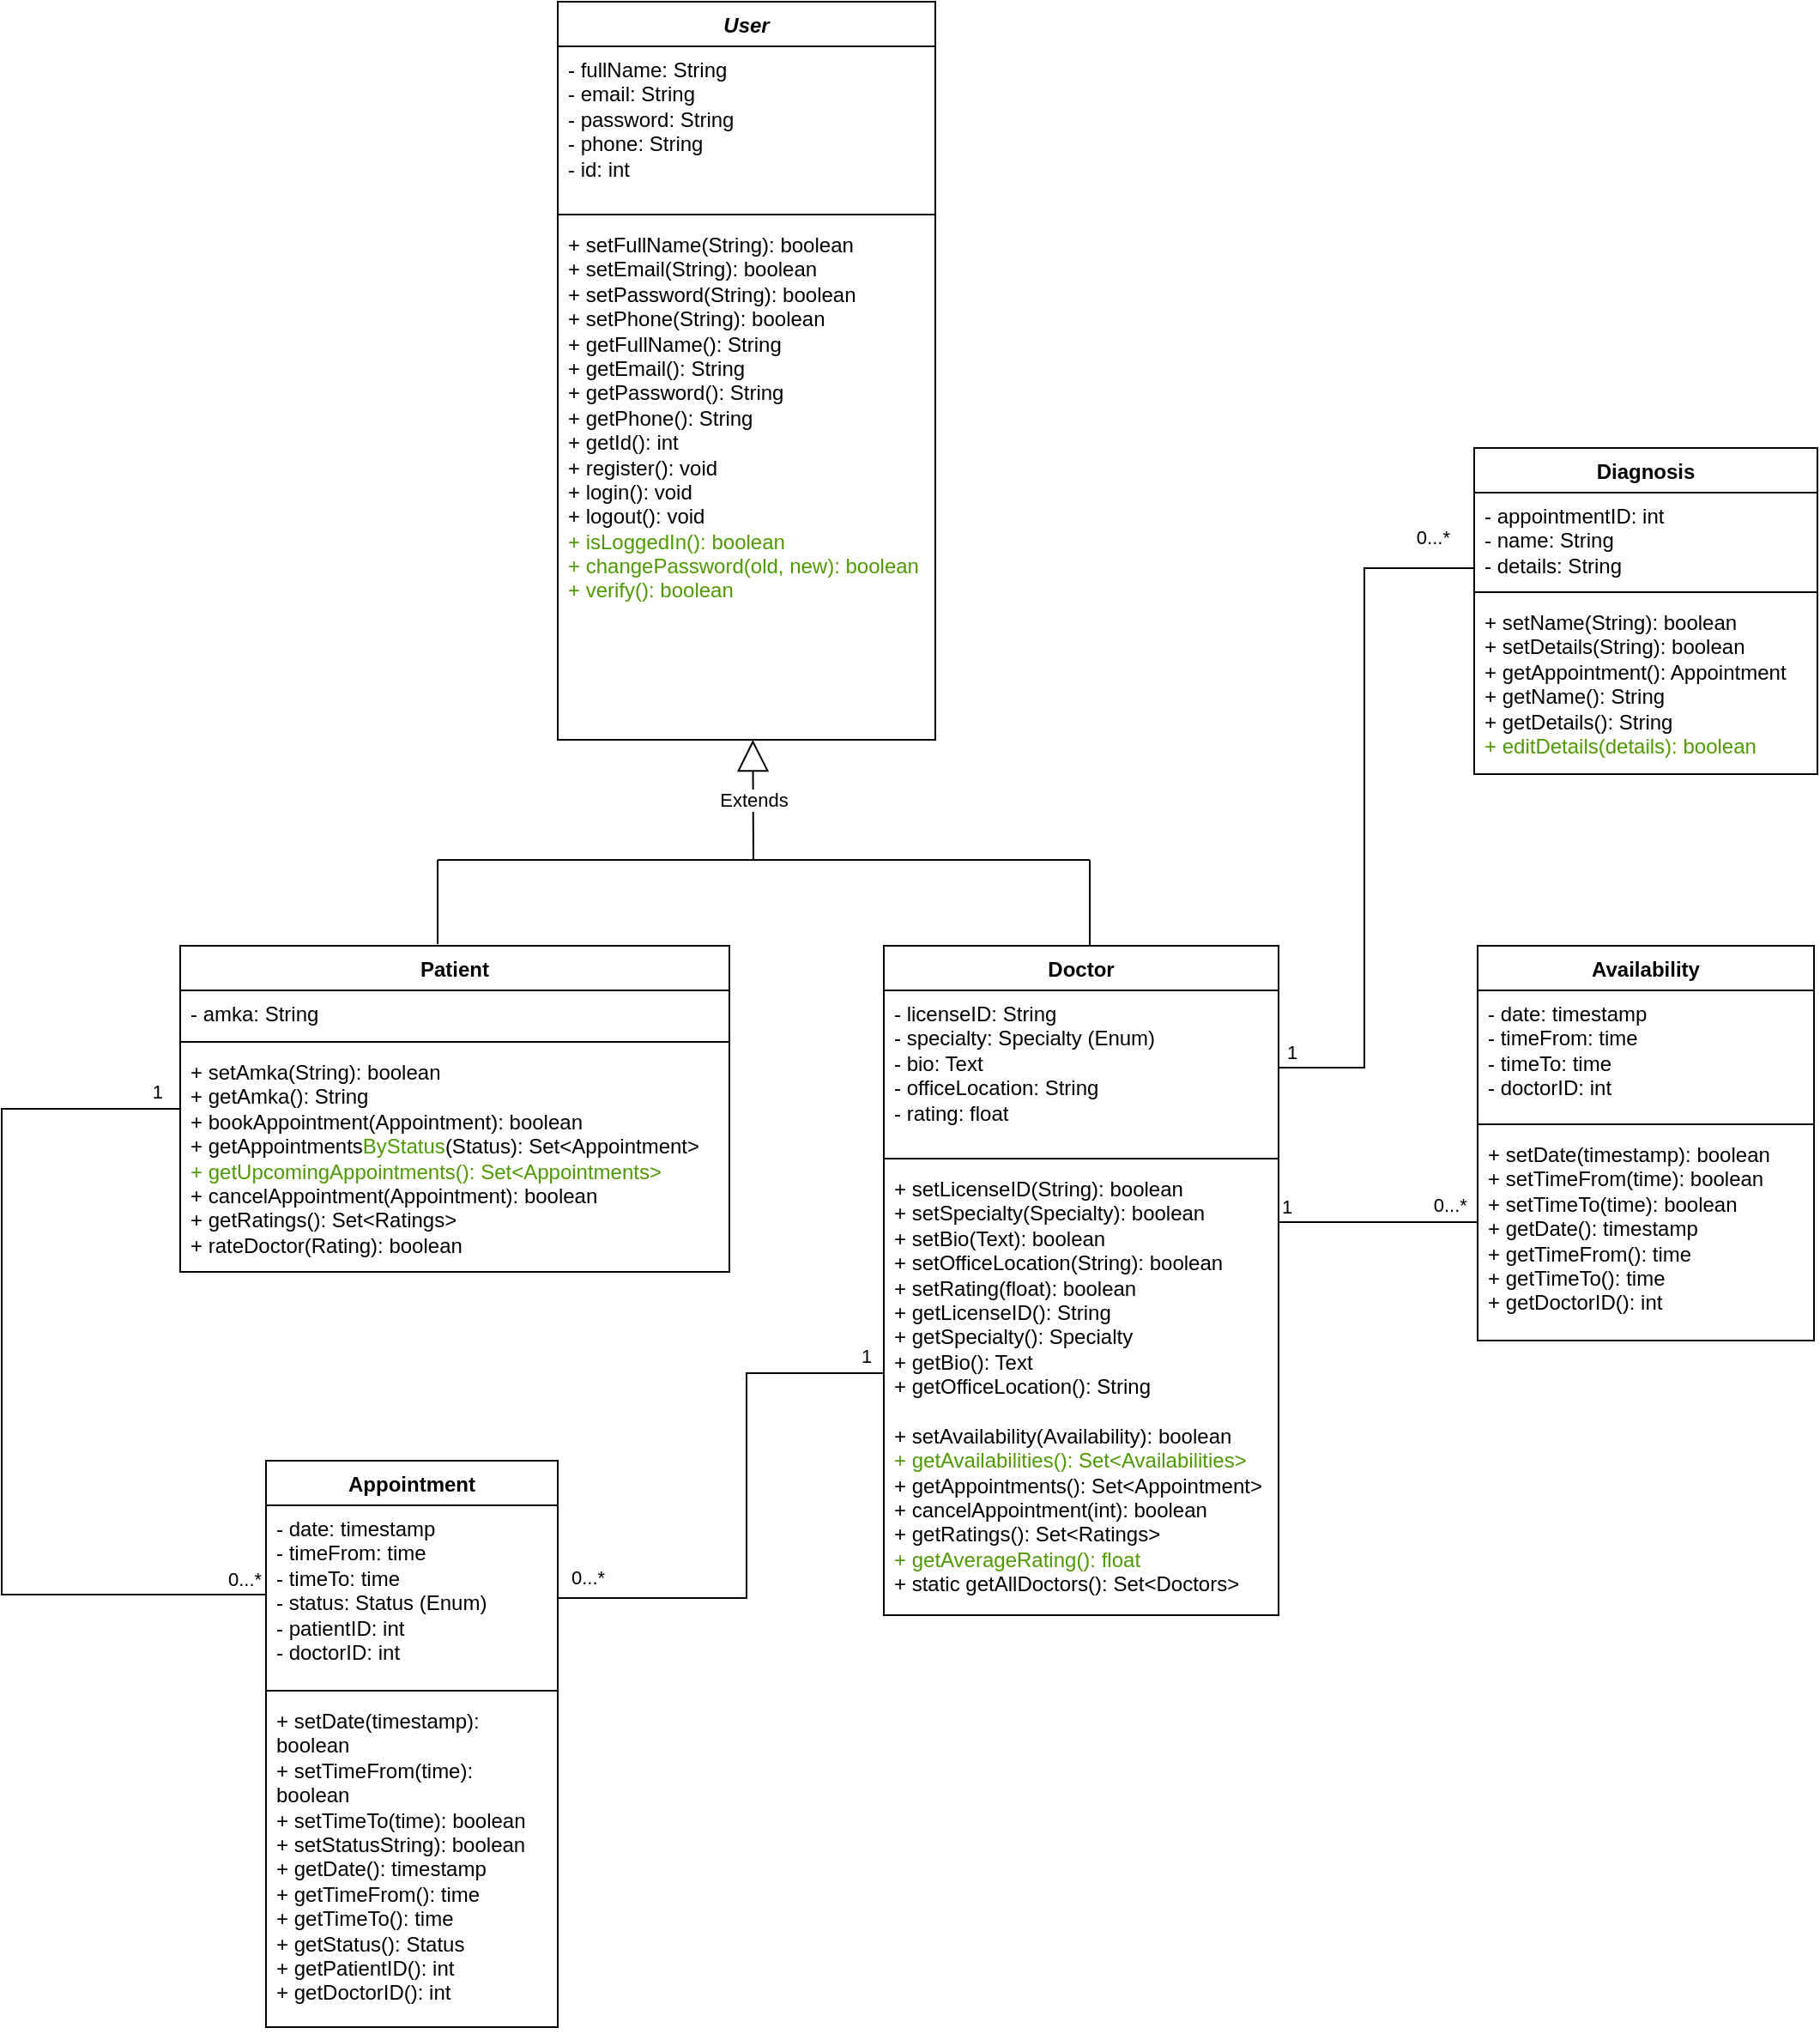 <mxfile>
    <diagram name="Σελίδα-1" id="ma7eOHYsg1zkFZsJwAv3">
        <mxGraphModel dx="2012" dy="2287" grid="1" gridSize="10" guides="1" tooltips="1" connect="1" arrows="1" fold="1" page="1" pageScale="1" pageWidth="827" pageHeight="1169" math="0" shadow="0">
            <root>
                <mxCell id="0"/>
                <mxCell id="1" parent="0"/>
                <mxCell id="nEy-xEynWaODndx7Sjhn-1" value="&lt;i&gt;User&lt;/i&gt;" style="swimlane;fontStyle=1;align=center;verticalAlign=top;childLayout=stackLayout;horizontal=1;startSize=26;horizontalStack=0;resizeParent=1;resizeParentMax=0;resizeLast=0;collapsible=1;marginBottom=0;whiteSpace=wrap;html=1;" parent="1" vertex="1">
                    <mxGeometry x="-120" y="-60" width="220" height="430" as="geometry">
                        <mxRectangle x="-120" y="40" width="70" height="30" as="alternateBounds"/>
                    </mxGeometry>
                </mxCell>
                <mxCell id="nEy-xEynWaODndx7Sjhn-2" value="- fullName: String&lt;div&gt;- email: String&lt;/div&gt;&lt;div&gt;- password: String&lt;/div&gt;&lt;div&gt;- phone: String&lt;/div&gt;&lt;div&gt;- id: int&lt;/div&gt;" style="text;strokeColor=none;fillColor=none;align=left;verticalAlign=top;spacingLeft=4;spacingRight=4;overflow=hidden;rotatable=0;points=[[0,0.5],[1,0.5]];portConstraint=eastwest;whiteSpace=wrap;html=1;" parent="nEy-xEynWaODndx7Sjhn-1" vertex="1">
                    <mxGeometry y="26" width="220" height="94" as="geometry"/>
                </mxCell>
                <mxCell id="nEy-xEynWaODndx7Sjhn-3" value="" style="line;strokeWidth=1;fillColor=none;align=left;verticalAlign=middle;spacingTop=-1;spacingLeft=3;spacingRight=3;rotatable=0;labelPosition=right;points=[];portConstraint=eastwest;strokeColor=inherit;" parent="nEy-xEynWaODndx7Sjhn-1" vertex="1">
                    <mxGeometry y="120" width="220" height="8" as="geometry"/>
                </mxCell>
                <mxCell id="nEy-xEynWaODndx7Sjhn-4" value="&lt;div&gt;+ setFullName(String): boolean&lt;/div&gt;&lt;div&gt;&lt;div&gt;+ setEmail(String): boolean&lt;/div&gt;&lt;/div&gt;&lt;div&gt;&lt;div&gt;+ setPassword(String): boolean&lt;/div&gt;&lt;/div&gt;&lt;div&gt;&lt;div&gt;+ setPhone(String): boolean&lt;/div&gt;&lt;/div&gt;&lt;div&gt;&lt;div&gt;+ getFullName(): String&lt;/div&gt;&lt;div&gt;+ getEmail(): String&lt;/div&gt;&lt;div&gt;+ getPassword(): String&lt;/div&gt;&lt;div&gt;+ getPhone(): String&lt;/div&gt;&lt;/div&gt;&lt;div&gt;+ getId(): int&lt;/div&gt;+ register(): void&lt;div&gt;+ login(): void&lt;div&gt;+ logout(): void&lt;/div&gt;&lt;div&gt;&lt;font style=&quot;color: rgb(77, 153, 0);&quot;&gt;+ isLoggedIn(): boolean&lt;/font&gt;&lt;/div&gt;&lt;div&gt;&lt;font style=&quot;color: rgb(77, 153, 0);&quot;&gt;+ changePassword(old, new): boolean&lt;/font&gt;&lt;/div&gt;&lt;div&gt;&lt;font color=&quot;#4d9900&quot;&gt;+ verify(): boolean&lt;br&gt;&lt;/font&gt;&lt;div&gt;&lt;br&gt;&lt;/div&gt;&lt;/div&gt;&lt;/div&gt;" style="text;strokeColor=none;fillColor=none;align=left;verticalAlign=top;spacingLeft=4;spacingRight=4;overflow=hidden;rotatable=0;points=[[0,0.5],[1,0.5]];portConstraint=eastwest;whiteSpace=wrap;html=1;" parent="nEy-xEynWaODndx7Sjhn-1" vertex="1">
                    <mxGeometry y="128" width="220" height="302" as="geometry"/>
                </mxCell>
                <mxCell id="nEy-xEynWaODndx7Sjhn-5" value="Doctor" style="swimlane;fontStyle=1;align=center;verticalAlign=top;childLayout=stackLayout;horizontal=1;startSize=26;horizontalStack=0;resizeParent=1;resizeParentMax=0;resizeLast=0;collapsible=1;marginBottom=0;whiteSpace=wrap;html=1;" parent="1" vertex="1">
                    <mxGeometry x="70" y="490" width="230" height="390" as="geometry"/>
                </mxCell>
                <mxCell id="nEy-xEynWaODndx7Sjhn-6" value="- licenseID: String&lt;div&gt;- specialty: Specialty (Enum)&lt;/div&gt;&lt;div&gt;- bio: Text&lt;/div&gt;&lt;div&gt;- officeLocation: String&lt;/div&gt;&lt;div&gt;- rating: float&lt;/div&gt;" style="text;strokeColor=none;fillColor=none;align=left;verticalAlign=top;spacingLeft=4;spacingRight=4;overflow=hidden;rotatable=0;points=[[0,0.5],[1,0.5]];portConstraint=eastwest;whiteSpace=wrap;html=1;" parent="nEy-xEynWaODndx7Sjhn-5" vertex="1">
                    <mxGeometry y="26" width="230" height="94" as="geometry"/>
                </mxCell>
                <mxCell id="nEy-xEynWaODndx7Sjhn-7" value="" style="line;strokeWidth=1;fillColor=none;align=left;verticalAlign=middle;spacingTop=-1;spacingLeft=3;spacingRight=3;rotatable=0;labelPosition=right;points=[];portConstraint=eastwest;strokeColor=inherit;" parent="nEy-xEynWaODndx7Sjhn-5" vertex="1">
                    <mxGeometry y="120" width="230" height="8" as="geometry"/>
                </mxCell>
                <mxCell id="nEy-xEynWaODndx7Sjhn-8" value="&lt;div&gt;&lt;div&gt;+ setLicenseID(String): boolean&lt;/div&gt;&lt;div&gt;+ setSpecialty(Specialty): boolean&lt;/div&gt;&lt;div&gt;+ setBio(Text):&amp;nbsp;&lt;span style=&quot;background-color: transparent; color: light-dark(rgb(0, 0, 0), rgb(255, 255, 255));&quot;&gt;boolean&lt;/span&gt;&lt;/div&gt;&lt;div&gt;+ setOfficeLocation(String):&amp;nbsp;&lt;span style=&quot;background-color: transparent; color: light-dark(rgb(0, 0, 0), rgb(255, 255, 255));&quot;&gt;boolean&lt;/span&gt;&lt;/div&gt;&lt;div&gt;+ setRating(float):&amp;nbsp;&lt;span style=&quot;background-color: transparent; color: light-dark(rgb(0, 0, 0), rgb(255, 255, 255));&quot;&gt;boolean&lt;/span&gt;&lt;/div&gt;&lt;div&gt;&lt;div&gt;+ getLicenseID(): String&lt;/div&gt;&lt;div&gt;+ getSpecialty(): Specialty&lt;/div&gt;&lt;div&gt;+ getBio(): Text&lt;/div&gt;&lt;div&gt;+ getOfficeLocation(): String&lt;/div&gt;&lt;/div&gt;&lt;/div&gt;&lt;div&gt;&lt;br&gt;&lt;/div&gt;+ setAvailability(Availability): boolean&lt;div&gt;&lt;font style=&quot;color: rgb(77, 153, 0);&quot;&gt;+ getAvailabilities(): Set&amp;lt;Availabilities&amp;gt;&lt;/font&gt;&lt;br&gt;&lt;div&gt;&lt;span style=&quot;background-color: transparent; color: light-dark(rgb(0, 0, 0), rgb(255, 255, 255));&quot;&gt;+ getAppointments(): Set&amp;lt;Appointment&amp;gt;&lt;/span&gt;&lt;div&gt;&lt;div&gt;+ cancelAppointment(int): boolean&lt;/div&gt;&lt;div&gt;+ getRatings(): Set&amp;lt;Ratings&amp;gt;&lt;/div&gt;&lt;/div&gt;&lt;/div&gt;&lt;div&gt;&lt;font style=&quot;color: rgb(77, 153, 0);&quot;&gt;+ getAverageRating(): float&lt;/font&gt;&lt;/div&gt;&lt;div&gt;+ static getAll&lt;span style=&quot;background-color: transparent; color: light-dark(rgb(0, 0, 0), rgb(255, 255, 255));&quot;&gt;Doctors(): Set&amp;lt;Doctors&amp;gt;&lt;/span&gt;&lt;/div&gt;&lt;/div&gt;" style="text;strokeColor=none;fillColor=none;align=left;verticalAlign=top;spacingLeft=4;spacingRight=4;overflow=hidden;rotatable=0;points=[[0,0.5],[1,0.5]];portConstraint=eastwest;whiteSpace=wrap;html=1;" parent="nEy-xEynWaODndx7Sjhn-5" vertex="1">
                    <mxGeometry y="128" width="230" height="262" as="geometry"/>
                </mxCell>
                <mxCell id="nEy-xEynWaODndx7Sjhn-9" value="Patient" style="swimlane;fontStyle=1;align=center;verticalAlign=top;childLayout=stackLayout;horizontal=1;startSize=26;horizontalStack=0;resizeParent=1;resizeParentMax=0;resizeLast=0;collapsible=1;marginBottom=0;whiteSpace=wrap;html=1;" parent="1" vertex="1">
                    <mxGeometry x="-340" y="490" width="320" height="190" as="geometry"/>
                </mxCell>
                <mxCell id="nEy-xEynWaODndx7Sjhn-10" value="- amka: String" style="text;strokeColor=none;fillColor=none;align=left;verticalAlign=top;spacingLeft=4;spacingRight=4;overflow=hidden;rotatable=0;points=[[0,0.5],[1,0.5]];portConstraint=eastwest;whiteSpace=wrap;html=1;" parent="nEy-xEynWaODndx7Sjhn-9" vertex="1">
                    <mxGeometry y="26" width="320" height="26" as="geometry"/>
                </mxCell>
                <mxCell id="nEy-xEynWaODndx7Sjhn-11" value="" style="line;strokeWidth=1;fillColor=none;align=left;verticalAlign=middle;spacingTop=-1;spacingLeft=3;spacingRight=3;rotatable=0;labelPosition=right;points=[];portConstraint=eastwest;strokeColor=inherit;" parent="nEy-xEynWaODndx7Sjhn-9" vertex="1">
                    <mxGeometry y="52" width="320" height="8" as="geometry"/>
                </mxCell>
                <mxCell id="nEy-xEynWaODndx7Sjhn-12" value="&lt;div&gt;&lt;div&gt;&lt;span style=&quot;background-color: transparent; color: light-dark(rgb(0, 0, 0), rgb(255, 255, 255));&quot;&gt;+ setAmka(String): boolean&lt;/span&gt;&lt;/div&gt;&lt;div&gt;&lt;div&gt;+ getAmka(): String&lt;/div&gt;&lt;/div&gt;&lt;/div&gt;&lt;div&gt;+ bookAppointment(Appointment): boolean&lt;/div&gt;&lt;div&gt;+ getAppointments&lt;font style=&quot;color: rgb(77, 153, 0);&quot;&gt;ByStatus&lt;/font&gt;(Status): Set&amp;lt;Appointment&amp;gt;&lt;/div&gt;&lt;div&gt;&lt;font style=&quot;color: rgb(77, 153, 0);&quot;&gt;+ getUpcomingAppointments(): Set&amp;lt;Appointments&amp;gt;&lt;/font&gt;&lt;/div&gt;&lt;div&gt;&lt;div&gt;+ cancelAppointment(Appointment): boolean&lt;/div&gt;&lt;/div&gt;&lt;div&gt;&lt;span style=&quot;background-color: transparent; color: light-dark(rgb(0, 0, 0), rgb(255, 255, 255));&quot;&gt;+ getRatings(): Set&amp;lt;Ratings&amp;gt;&amp;nbsp;&lt;/span&gt;&lt;/div&gt;&lt;div&gt;+ rateDoctor(Rating): boolean&lt;/div&gt;" style="text;strokeColor=none;fillColor=none;align=left;verticalAlign=top;spacingLeft=4;spacingRight=4;overflow=hidden;rotatable=0;points=[[0,0.5],[1,0.5]];portConstraint=eastwest;whiteSpace=wrap;html=1;" parent="nEy-xEynWaODndx7Sjhn-9" vertex="1">
                    <mxGeometry y="60" width="320" height="130" as="geometry"/>
                </mxCell>
                <mxCell id="nEy-xEynWaODndx7Sjhn-13" value="Appointment" style="swimlane;fontStyle=1;align=center;verticalAlign=top;childLayout=stackLayout;horizontal=1;startSize=26;horizontalStack=0;resizeParent=1;resizeParentMax=0;resizeLast=0;collapsible=1;marginBottom=0;whiteSpace=wrap;html=1;" parent="1" vertex="1">
                    <mxGeometry x="-290" y="790" width="170" height="330" as="geometry"/>
                </mxCell>
                <mxCell id="nEy-xEynWaODndx7Sjhn-14" value="- date: timestamp&lt;div&gt;- timeFrom: time&lt;/div&gt;&lt;div&gt;- timeTo: time&lt;/div&gt;&lt;div&gt;- status: Status (Enum)&lt;/div&gt;&lt;div&gt;- patientID: int&lt;/div&gt;&lt;div&gt;- doctorID: int&amp;nbsp;&lt;/div&gt;" style="text;strokeColor=none;fillColor=none;align=left;verticalAlign=top;spacingLeft=4;spacingRight=4;overflow=hidden;rotatable=0;points=[[0,0.5],[1,0.5]];portConstraint=eastwest;whiteSpace=wrap;html=1;" parent="nEy-xEynWaODndx7Sjhn-13" vertex="1">
                    <mxGeometry y="26" width="170" height="104" as="geometry"/>
                </mxCell>
                <mxCell id="nEy-xEynWaODndx7Sjhn-15" value="" style="line;strokeWidth=1;fillColor=none;align=left;verticalAlign=middle;spacingTop=-1;spacingLeft=3;spacingRight=3;rotatable=0;labelPosition=right;points=[];portConstraint=eastwest;strokeColor=inherit;" parent="nEy-xEynWaODndx7Sjhn-13" vertex="1">
                    <mxGeometry y="130" width="170" height="8" as="geometry"/>
                </mxCell>
                <mxCell id="nEy-xEynWaODndx7Sjhn-16" value="&lt;div&gt;+ setDate(timestamp): boolean&lt;/div&gt;&lt;div&gt;+ setTimeFrom(time): boolean&lt;/div&gt;&lt;div&gt;+ setTimeTo(time): boolean&lt;/div&gt;&lt;div&gt;+ setStatusString): boolean&lt;/div&gt;&lt;div&gt;&lt;div&gt;+ getDate(): timestamp&lt;/div&gt;&lt;/div&gt;&lt;div&gt;&lt;div&gt;+ getTimeFrom(): time&lt;/div&gt;&lt;/div&gt;&lt;div&gt;&lt;div&gt;+ getTimeTo(): time&lt;/div&gt;&lt;div&gt;+ getStatus(): Status&lt;/div&gt;&lt;div&gt;+ getPatientID(): int&lt;/div&gt;&lt;div&gt;+ getDoctorID(): int&lt;/div&gt;&lt;/div&gt;" style="text;strokeColor=none;fillColor=none;align=left;verticalAlign=top;spacingLeft=4;spacingRight=4;overflow=hidden;rotatable=0;points=[[0,0.5],[1,0.5]];portConstraint=eastwest;whiteSpace=wrap;html=1;" parent="nEy-xEynWaODndx7Sjhn-13" vertex="1">
                    <mxGeometry y="138" width="170" height="192" as="geometry"/>
                </mxCell>
                <mxCell id="nEy-xEynWaODndx7Sjhn-17" value="Availability" style="swimlane;fontStyle=1;align=center;verticalAlign=top;childLayout=stackLayout;horizontal=1;startSize=26;horizontalStack=0;resizeParent=1;resizeParentMax=0;resizeLast=0;collapsible=1;marginBottom=0;whiteSpace=wrap;html=1;" parent="1" vertex="1">
                    <mxGeometry x="416" y="490" width="196" height="230" as="geometry"/>
                </mxCell>
                <mxCell id="nEy-xEynWaODndx7Sjhn-18" value="- date: timestamp&lt;div&gt;- timeFrom: time&lt;/div&gt;&lt;div&gt;- timeTo: time&lt;/div&gt;&lt;div&gt;- doctorID: int&lt;/div&gt;" style="text;strokeColor=none;fillColor=none;align=left;verticalAlign=top;spacingLeft=4;spacingRight=4;overflow=hidden;rotatable=0;points=[[0,0.5],[1,0.5]];portConstraint=eastwest;whiteSpace=wrap;html=1;" parent="nEy-xEynWaODndx7Sjhn-17" vertex="1">
                    <mxGeometry y="26" width="196" height="74" as="geometry"/>
                </mxCell>
                <mxCell id="nEy-xEynWaODndx7Sjhn-19" value="" style="line;strokeWidth=1;fillColor=none;align=left;verticalAlign=middle;spacingTop=-1;spacingLeft=3;spacingRight=3;rotatable=0;labelPosition=right;points=[];portConstraint=eastwest;strokeColor=inherit;" parent="nEy-xEynWaODndx7Sjhn-17" vertex="1">
                    <mxGeometry y="100" width="196" height="8" as="geometry"/>
                </mxCell>
                <mxCell id="nEy-xEynWaODndx7Sjhn-20" value="&lt;div&gt;+ setDate(timestamp): boolean&lt;/div&gt;&lt;div&gt;+ setTimeFrom(time): boolean&lt;/div&gt;&lt;div&gt;+ setTimeTo(time): boolean&lt;/div&gt;&lt;div&gt;+ getDate(): timestamp&lt;/div&gt;&lt;div&gt;+ getTimeFrom(): time&lt;/div&gt;&lt;div&gt;&lt;div&gt;+ getTimeTo(): time&lt;/div&gt;&lt;div&gt;+ getDoctorID(): int&lt;/div&gt;&lt;/div&gt;" style="text;strokeColor=none;fillColor=none;align=left;verticalAlign=top;spacingLeft=4;spacingRight=4;overflow=hidden;rotatable=0;points=[[0,0.5],[1,0.5]];portConstraint=eastwest;whiteSpace=wrap;html=1;" parent="nEy-xEynWaODndx7Sjhn-17" vertex="1">
                    <mxGeometry y="108" width="196" height="122" as="geometry"/>
                </mxCell>
                <mxCell id="nEy-xEynWaODndx7Sjhn-25" value="Diagnosis" style="swimlane;fontStyle=1;align=center;verticalAlign=top;childLayout=stackLayout;horizontal=1;startSize=26;horizontalStack=0;resizeParent=1;resizeParentMax=0;resizeLast=0;collapsible=1;marginBottom=0;whiteSpace=wrap;html=1;" parent="1" vertex="1">
                    <mxGeometry x="414" y="200" width="200" height="190" as="geometry"/>
                </mxCell>
                <mxCell id="nEy-xEynWaODndx7Sjhn-26" value="- appointmentID: int&lt;div&gt;- name: String&lt;/div&gt;&lt;div&gt;- details: String&lt;/div&gt;" style="text;strokeColor=none;fillColor=none;align=left;verticalAlign=top;spacingLeft=4;spacingRight=4;overflow=hidden;rotatable=0;points=[[0,0.5],[1,0.5]];portConstraint=eastwest;whiteSpace=wrap;html=1;" parent="nEy-xEynWaODndx7Sjhn-25" vertex="1">
                    <mxGeometry y="26" width="200" height="54" as="geometry"/>
                </mxCell>
                <mxCell id="nEy-xEynWaODndx7Sjhn-27" value="" style="line;strokeWidth=1;fillColor=none;align=left;verticalAlign=middle;spacingTop=-1;spacingLeft=3;spacingRight=3;rotatable=0;labelPosition=right;points=[];portConstraint=eastwest;strokeColor=inherit;" parent="nEy-xEynWaODndx7Sjhn-25" vertex="1">
                    <mxGeometry y="80" width="200" height="8" as="geometry"/>
                </mxCell>
                <mxCell id="nEy-xEynWaODndx7Sjhn-28" value="&lt;div&gt;&lt;span style=&quot;background-color: transparent; color: light-dark(rgb(0, 0, 0), rgb(255, 255, 255));&quot;&gt;+ setName(String): boolean&lt;/span&gt;&lt;/div&gt;&lt;div&gt;+ setDetails(String): boolean&lt;/div&gt;&lt;div&gt;&lt;div&gt;+ getAppointment(): Appointment&lt;/div&gt;&lt;div&gt;+ getName(): String&lt;/div&gt;&lt;div&gt;+ getDetails(): String&lt;/div&gt;&lt;/div&gt;&lt;div&gt;&lt;font style=&quot;color: rgb(77, 153, 0);&quot;&gt;+ editDetails(details): boolean&lt;/font&gt;&lt;/div&gt;" style="text;strokeColor=none;fillColor=none;align=left;verticalAlign=top;spacingLeft=4;spacingRight=4;overflow=hidden;rotatable=0;points=[[0,0.5],[1,0.5]];portConstraint=eastwest;whiteSpace=wrap;html=1;" parent="nEy-xEynWaODndx7Sjhn-25" vertex="1">
                    <mxGeometry y="88" width="200" height="102" as="geometry"/>
                </mxCell>
                <mxCell id="X38XL1E0ZOS0bh-JIAz3-3" value="Extends" style="endArrow=block;endSize=16;endFill=0;html=1;rounded=0;entryX=0.156;entryY=0.984;entryDx=0;entryDy=0;entryPerimeter=0;" parent="1" edge="1">
                    <mxGeometry width="160" relative="1" as="geometry">
                        <mxPoint x="-6" y="440" as="sourcePoint"/>
                        <mxPoint x="-6.32" y="369.998" as="targetPoint"/>
                    </mxGeometry>
                </mxCell>
                <mxCell id="X38XL1E0ZOS0bh-JIAz3-4" value="" style="endArrow=none;html=1;rounded=0;" parent="1" edge="1">
                    <mxGeometry width="50" height="50" relative="1" as="geometry">
                        <mxPoint x="-190" y="440" as="sourcePoint"/>
                        <mxPoint x="190" y="440" as="targetPoint"/>
                    </mxGeometry>
                </mxCell>
                <mxCell id="X38XL1E0ZOS0bh-JIAz3-5" value="" style="endArrow=none;html=1;rounded=0;" parent="1" edge="1">
                    <mxGeometry width="50" height="50" relative="1" as="geometry">
                        <mxPoint x="-190" y="489" as="sourcePoint"/>
                        <mxPoint x="-190" y="440" as="targetPoint"/>
                    </mxGeometry>
                </mxCell>
                <mxCell id="X38XL1E0ZOS0bh-JIAz3-6" value="" style="endArrow=none;html=1;rounded=0;exitX=0.5;exitY=0;exitDx=0;exitDy=0;" parent="1" edge="1">
                    <mxGeometry width="50" height="50" relative="1" as="geometry">
                        <mxPoint x="190" y="490" as="sourcePoint"/>
                        <mxPoint x="190" y="440" as="targetPoint"/>
                    </mxGeometry>
                </mxCell>
                <mxCell id="X38XL1E0ZOS0bh-JIAz3-14" value="" style="endArrow=none;html=1;edgeStyle=orthogonalEdgeStyle;rounded=0;entryX=0;entryY=0.5;entryDx=0;entryDy=0;exitX=1;exitY=0.5;exitDx=0;exitDy=0;" parent="1" source="nEy-xEynWaODndx7Sjhn-14" target="nEy-xEynWaODndx7Sjhn-8" edge="1">
                    <mxGeometry relative="1" as="geometry">
                        <mxPoint x="-96" y="870" as="sourcePoint"/>
                        <mxPoint x="10" y="660" as="targetPoint"/>
                        <Array as="points">
                            <mxPoint x="-120" y="870"/>
                            <mxPoint x="-10" y="870"/>
                            <mxPoint x="-10" y="739"/>
                            <mxPoint x="70" y="739"/>
                        </Array>
                    </mxGeometry>
                </mxCell>
                <mxCell id="X38XL1E0ZOS0bh-JIAz3-15" value="0...*" style="edgeLabel;resizable=0;html=1;align=left;verticalAlign=bottom;" parent="X38XL1E0ZOS0bh-JIAz3-14" connectable="0" vertex="1">
                    <mxGeometry x="-1" relative="1" as="geometry">
                        <mxPoint x="6" y="-2" as="offset"/>
                    </mxGeometry>
                </mxCell>
                <mxCell id="X38XL1E0ZOS0bh-JIAz3-17" value="1" style="edgeLabel;resizable=0;html=1;align=left;verticalAlign=bottom;" parent="1" connectable="0" vertex="1">
                    <mxGeometry x="40" y="690" as="geometry">
                        <mxPoint x="15" y="47" as="offset"/>
                    </mxGeometry>
                </mxCell>
                <mxCell id="X38XL1E0ZOS0bh-JIAz3-18" value="" style="endArrow=none;html=1;edgeStyle=orthogonalEdgeStyle;rounded=0;exitX=0.005;exitY=0.541;exitDx=0;exitDy=0;exitPerimeter=0;" parent="1" edge="1">
                    <mxGeometry relative="1" as="geometry">
                        <mxPoint x="-290.05" y="869.724" as="sourcePoint"/>
                        <mxPoint x="-340" y="585" as="targetPoint"/>
                        <Array as="points">
                            <mxPoint x="-290" y="868"/>
                            <mxPoint x="-444" y="868"/>
                            <mxPoint x="-444" y="585"/>
                        </Array>
                    </mxGeometry>
                </mxCell>
                <mxCell id="X38XL1E0ZOS0bh-JIAz3-19" value="0...*" style="edgeLabel;resizable=0;html=1;align=left;verticalAlign=bottom;" parent="X38XL1E0ZOS0bh-JIAz3-18" connectable="0" vertex="1">
                    <mxGeometry x="-1" relative="1" as="geometry">
                        <mxPoint x="-24" y="-2" as="offset"/>
                    </mxGeometry>
                </mxCell>
                <mxCell id="X38XL1E0ZOS0bh-JIAz3-20" value="1" style="edgeLabel;resizable=0;html=1;align=right;verticalAlign=bottom;" parent="X38XL1E0ZOS0bh-JIAz3-18" connectable="0" vertex="1">
                    <mxGeometry x="1" relative="1" as="geometry">
                        <mxPoint x="-9" y="-2" as="offset"/>
                    </mxGeometry>
                </mxCell>
                <mxCell id="X38XL1E0ZOS0bh-JIAz3-25" value="" style="endArrow=none;html=1;edgeStyle=orthogonalEdgeStyle;rounded=0;" parent="1" target="nEy-xEynWaODndx7Sjhn-26" edge="1">
                    <mxGeometry relative="1" as="geometry">
                        <mxPoint x="300" y="560" as="sourcePoint"/>
                        <mxPoint x="360" y="270" as="targetPoint"/>
                        <Array as="points">
                            <mxPoint x="300" y="561"/>
                            <mxPoint x="350" y="561"/>
                            <mxPoint x="350" y="270"/>
                        </Array>
                    </mxGeometry>
                </mxCell>
                <mxCell id="X38XL1E0ZOS0bh-JIAz3-26" value="&amp;nbsp;1" style="edgeLabel;resizable=0;html=1;align=left;verticalAlign=bottom;" parent="X38XL1E0ZOS0bh-JIAz3-25" connectable="0" vertex="1">
                    <mxGeometry x="-1" relative="1" as="geometry"/>
                </mxCell>
                <mxCell id="X38XL1E0ZOS0bh-JIAz3-27" value="0...*" style="edgeLabel;resizable=0;html=1;align=right;verticalAlign=bottom;" parent="X38XL1E0ZOS0bh-JIAz3-25" connectable="0" vertex="1">
                    <mxGeometry x="1" relative="1" as="geometry">
                        <mxPoint x="-14" y="-10" as="offset"/>
                    </mxGeometry>
                </mxCell>
                <mxCell id="X38XL1E0ZOS0bh-JIAz3-28" value="" style="endArrow=none;html=1;edgeStyle=orthogonalEdgeStyle;rounded=0;entryX=0;entryY=0.67;entryDx=0;entryDy=0;entryPerimeter=0;" parent="1" target="nEy-xEynWaODndx7Sjhn-20" edge="1">
                    <mxGeometry relative="1" as="geometry">
                        <mxPoint x="300" y="650" as="sourcePoint"/>
                        <mxPoint x="410" y="650" as="targetPoint"/>
                        <Array as="points">
                            <mxPoint x="357" y="651"/>
                            <mxPoint x="414" y="651"/>
                        </Array>
                    </mxGeometry>
                </mxCell>
                <mxCell id="X38XL1E0ZOS0bh-JIAz3-29" value="1" style="edgeLabel;resizable=0;html=1;align=left;verticalAlign=bottom;" parent="X38XL1E0ZOS0bh-JIAz3-28" connectable="0" vertex="1">
                    <mxGeometry x="-1" relative="1" as="geometry"/>
                </mxCell>
                <mxCell id="X38XL1E0ZOS0bh-JIAz3-30" value="0...*&amp;nbsp;" style="edgeLabel;resizable=0;html=1;align=right;verticalAlign=bottom;" parent="X38XL1E0ZOS0bh-JIAz3-28" connectable="0" vertex="1">
                    <mxGeometry x="1" relative="1" as="geometry">
                        <mxPoint x="-3" y="-30" as="offset"/>
                    </mxGeometry>
                </mxCell>
                <mxCell id="X38XL1E0ZOS0bh-JIAz3-35" value="" style="endArrow=open;endFill=1;endSize=12;html=1;rounded=0;" parent="1" edge="1">
                    <mxGeometry width="160" relative="1" as="geometry">
                        <mxPoint x="430" y="820" as="sourcePoint"/>
                        <mxPoint x="430" y="820" as="targetPoint"/>
                    </mxGeometry>
                </mxCell>
            </root>
        </mxGraphModel>
    </diagram>
</mxfile>